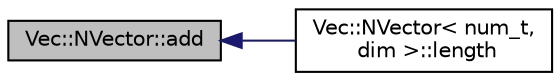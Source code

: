 digraph "Vec::NVector::add"
{
 // INTERACTIVE_SVG=YES
  edge [fontname="Helvetica",fontsize="10",labelfontname="Helvetica",labelfontsize="10"];
  node [fontname="Helvetica",fontsize="10",shape=record];
  rankdir="LR";
  Node1 [label="Vec::NVector::add",height=0.2,width=0.4,color="black", fillcolor="grey75", style="filled", fontcolor="black"];
  Node1 -> Node2 [dir="back",color="midnightblue",fontsize="10",style="solid",fontname="Helvetica"];
  Node2 [label="Vec::NVector\< num_t,\l dim \>::length",height=0.2,width=0.4,color="black", fillcolor="white", style="filled",URL="$d5/d1c/class_vec_1_1_n_vector.html#a1e2e14d90f175fb0983bb4e44b81c448"];
}
